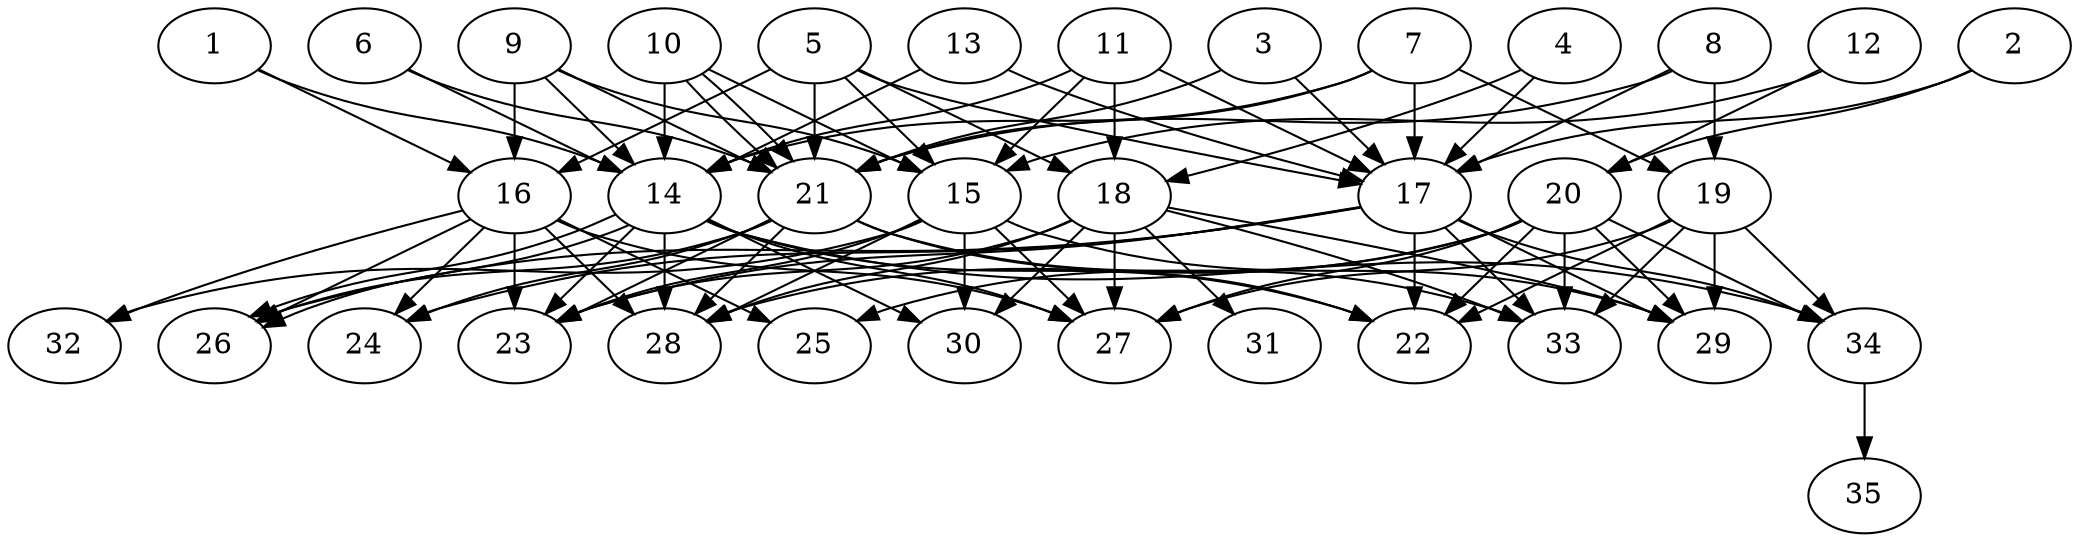 // DAG automatically generated by daggen at Thu Oct  3 14:05:36 2019
// ./daggen --dot -n 35 --ccr 0.5 --fat 0.7 --regular 0.7 --density 0.7 --mindata 5242880 --maxdata 52428800 
digraph G {
  1 [size="33755136", alpha="0.03", expect_size="16877568"] 
  1 -> 14 [size ="16877568"]
  1 -> 16 [size ="16877568"]
  2 [size="100419584", alpha="0.18", expect_size="50209792"] 
  2 -> 17 [size ="50209792"]
  2 -> 20 [size ="50209792"]
  3 [size="58783744", alpha="0.03", expect_size="29391872"] 
  3 -> 17 [size ="29391872"]
  3 -> 21 [size ="29391872"]
  4 [size="60565504", alpha="0.09", expect_size="30282752"] 
  4 -> 17 [size ="30282752"]
  4 -> 18 [size ="30282752"]
  5 [size="52914176", alpha="0.00", expect_size="26457088"] 
  5 -> 15 [size ="26457088"]
  5 -> 16 [size ="26457088"]
  5 -> 17 [size ="26457088"]
  5 -> 18 [size ="26457088"]
  5 -> 21 [size ="26457088"]
  6 [size="37912576", alpha="0.08", expect_size="18956288"] 
  6 -> 14 [size ="18956288"]
  6 -> 21 [size ="18956288"]
  7 [size="91639808", alpha="0.19", expect_size="45819904"] 
  7 -> 14 [size ="45819904"]
  7 -> 17 [size ="45819904"]
  7 -> 19 [size ="45819904"]
  7 -> 21 [size ="45819904"]
  8 [size="76808192", alpha="0.15", expect_size="38404096"] 
  8 -> 17 [size ="38404096"]
  8 -> 19 [size ="38404096"]
  8 -> 21 [size ="38404096"]
  9 [size="49170432", alpha="0.13", expect_size="24585216"] 
  9 -> 14 [size ="24585216"]
  9 -> 15 [size ="24585216"]
  9 -> 16 [size ="24585216"]
  9 -> 21 [size ="24585216"]
  10 [size="18221056", alpha="0.06", expect_size="9110528"] 
  10 -> 14 [size ="9110528"]
  10 -> 15 [size ="9110528"]
  10 -> 21 [size ="9110528"]
  10 -> 21 [size ="9110528"]
  11 [size="49522688", alpha="0.08", expect_size="24761344"] 
  11 -> 14 [size ="24761344"]
  11 -> 15 [size ="24761344"]
  11 -> 17 [size ="24761344"]
  11 -> 18 [size ="24761344"]
  12 [size="64028672", alpha="0.07", expect_size="32014336"] 
  12 -> 15 [size ="32014336"]
  12 -> 20 [size ="32014336"]
  13 [size="55271424", alpha="0.11", expect_size="27635712"] 
  13 -> 14 [size ="27635712"]
  13 -> 17 [size ="27635712"]
  14 [size="70414336", alpha="0.06", expect_size="35207168"] 
  14 -> 22 [size ="35207168"]
  14 -> 23 [size ="35207168"]
  14 -> 26 [size ="35207168"]
  14 -> 26 [size ="35207168"]
  14 -> 27 [size ="35207168"]
  14 -> 28 [size ="35207168"]
  14 -> 30 [size ="35207168"]
  14 -> 34 [size ="35207168"]
  15 [size="17453056", alpha="0.03", expect_size="8726528"] 
  15 -> 23 [size ="8726528"]
  15 -> 27 [size ="8726528"]
  15 -> 28 [size ="8726528"]
  15 -> 29 [size ="8726528"]
  15 -> 30 [size ="8726528"]
  15 -> 32 [size ="8726528"]
  16 [size="19382272", alpha="0.09", expect_size="9691136"] 
  16 -> 23 [size ="9691136"]
  16 -> 24 [size ="9691136"]
  16 -> 25 [size ="9691136"]
  16 -> 26 [size ="9691136"]
  16 -> 27 [size ="9691136"]
  16 -> 28 [size ="9691136"]
  16 -> 32 [size ="9691136"]
  17 [size="56363008", alpha="0.10", expect_size="28181504"] 
  17 -> 22 [size ="28181504"]
  17 -> 23 [size ="28181504"]
  17 -> 24 [size ="28181504"]
  17 -> 26 [size ="28181504"]
  17 -> 29 [size ="28181504"]
  17 -> 33 [size ="28181504"]
  17 -> 34 [size ="28181504"]
  18 [size="51343360", alpha="0.15", expect_size="25671680"] 
  18 -> 23 [size ="25671680"]
  18 -> 27 [size ="25671680"]
  18 -> 28 [size ="25671680"]
  18 -> 29 [size ="25671680"]
  18 -> 30 [size ="25671680"]
  18 -> 31 [size ="25671680"]
  18 -> 33 [size ="25671680"]
  19 [size="28340224", alpha="0.09", expect_size="14170112"] 
  19 -> 22 [size ="14170112"]
  19 -> 27 [size ="14170112"]
  19 -> 29 [size ="14170112"]
  19 -> 33 [size ="14170112"]
  19 -> 34 [size ="14170112"]
  20 [size="87752704", alpha="0.03", expect_size="43876352"] 
  20 -> 22 [size ="43876352"]
  20 -> 25 [size ="43876352"]
  20 -> 27 [size ="43876352"]
  20 -> 28 [size ="43876352"]
  20 -> 29 [size ="43876352"]
  20 -> 33 [size ="43876352"]
  20 -> 34 [size ="43876352"]
  21 [size="22988800", alpha="0.03", expect_size="11494400"] 
  21 -> 22 [size ="11494400"]
  21 -> 23 [size ="11494400"]
  21 -> 24 [size ="11494400"]
  21 -> 26 [size ="11494400"]
  21 -> 28 [size ="11494400"]
  21 -> 33 [size ="11494400"]
  22 [size="60776448", alpha="0.01", expect_size="30388224"] 
  23 [size="94521344", alpha="0.10", expect_size="47260672"] 
  24 [size="53321728", alpha="0.10", expect_size="26660864"] 
  25 [size="82939904", alpha="0.18", expect_size="41469952"] 
  26 [size="99397632", alpha="0.12", expect_size="49698816"] 
  27 [size="45172736", alpha="0.04", expect_size="22586368"] 
  28 [size="94633984", alpha="0.09", expect_size="47316992"] 
  29 [size="71436288", alpha="0.03", expect_size="35718144"] 
  30 [size="18606080", alpha="0.18", expect_size="9303040"] 
  31 [size="34598912", alpha="0.02", expect_size="17299456"] 
  32 [size="48316416", alpha="0.17", expect_size="24158208"] 
  33 [size="55320576", alpha="0.01", expect_size="27660288"] 
  34 [size="103911424", alpha="0.18", expect_size="51955712"] 
  34 -> 35 [size ="51955712"]
  35 [size="55427072", alpha="0.17", expect_size="27713536"] 
}
